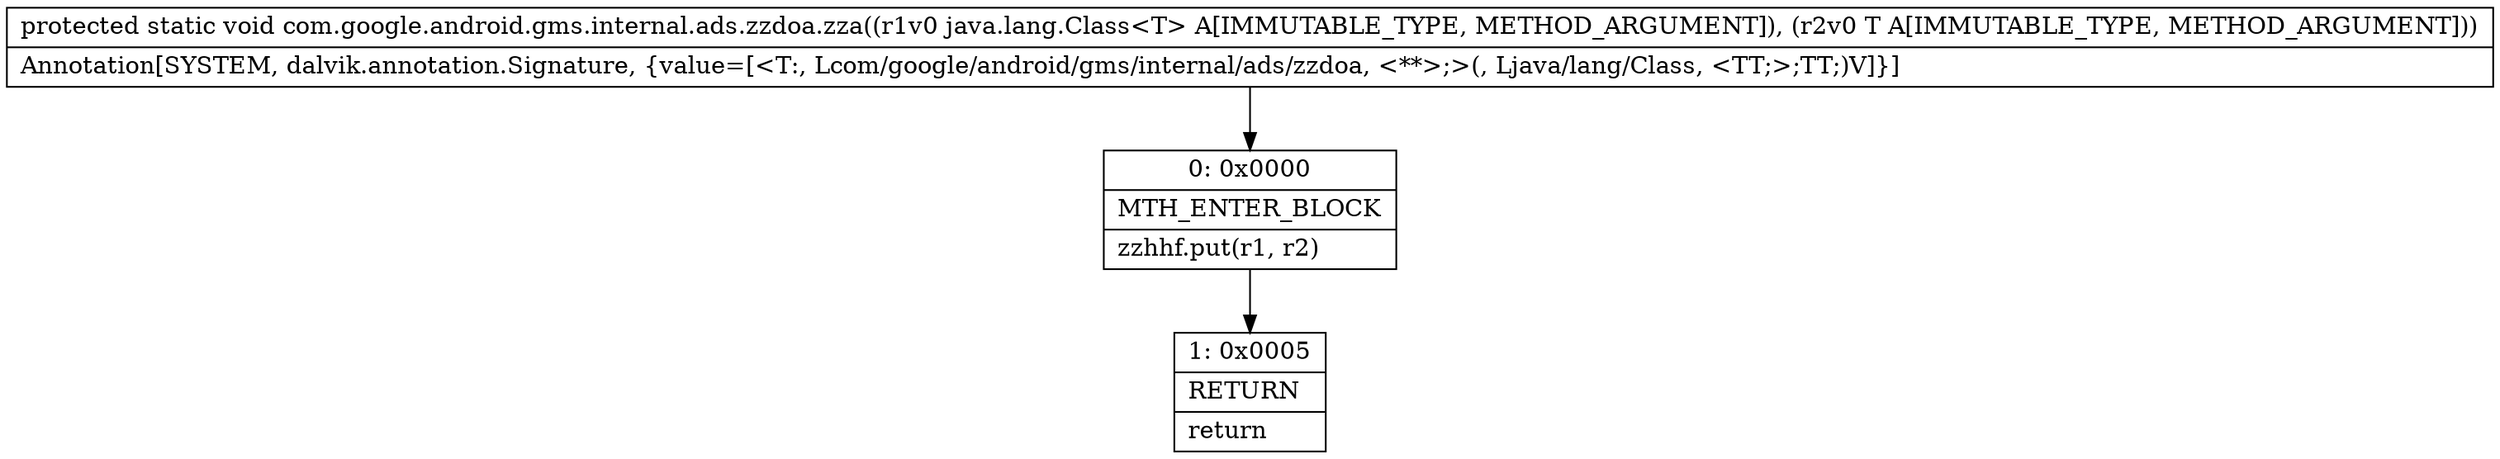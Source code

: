 digraph "CFG forcom.google.android.gms.internal.ads.zzdoa.zza(Ljava\/lang\/Class;Lcom\/google\/android\/gms\/internal\/ads\/zzdoa;)V" {
Node_0 [shape=record,label="{0\:\ 0x0000|MTH_ENTER_BLOCK\l|zzhhf.put(r1, r2)\l}"];
Node_1 [shape=record,label="{1\:\ 0x0005|RETURN\l|return\l}"];
MethodNode[shape=record,label="{protected static void com.google.android.gms.internal.ads.zzdoa.zza((r1v0 java.lang.Class\<T\> A[IMMUTABLE_TYPE, METHOD_ARGUMENT]), (r2v0 T A[IMMUTABLE_TYPE, METHOD_ARGUMENT]))  | Annotation[SYSTEM, dalvik.annotation.Signature, \{value=[\<T:, Lcom\/google\/android\/gms\/internal\/ads\/zzdoa, \<**\>;\>(, Ljava\/lang\/Class, \<TT;\>;TT;)V]\}]\l}"];
MethodNode -> Node_0;
Node_0 -> Node_1;
}

